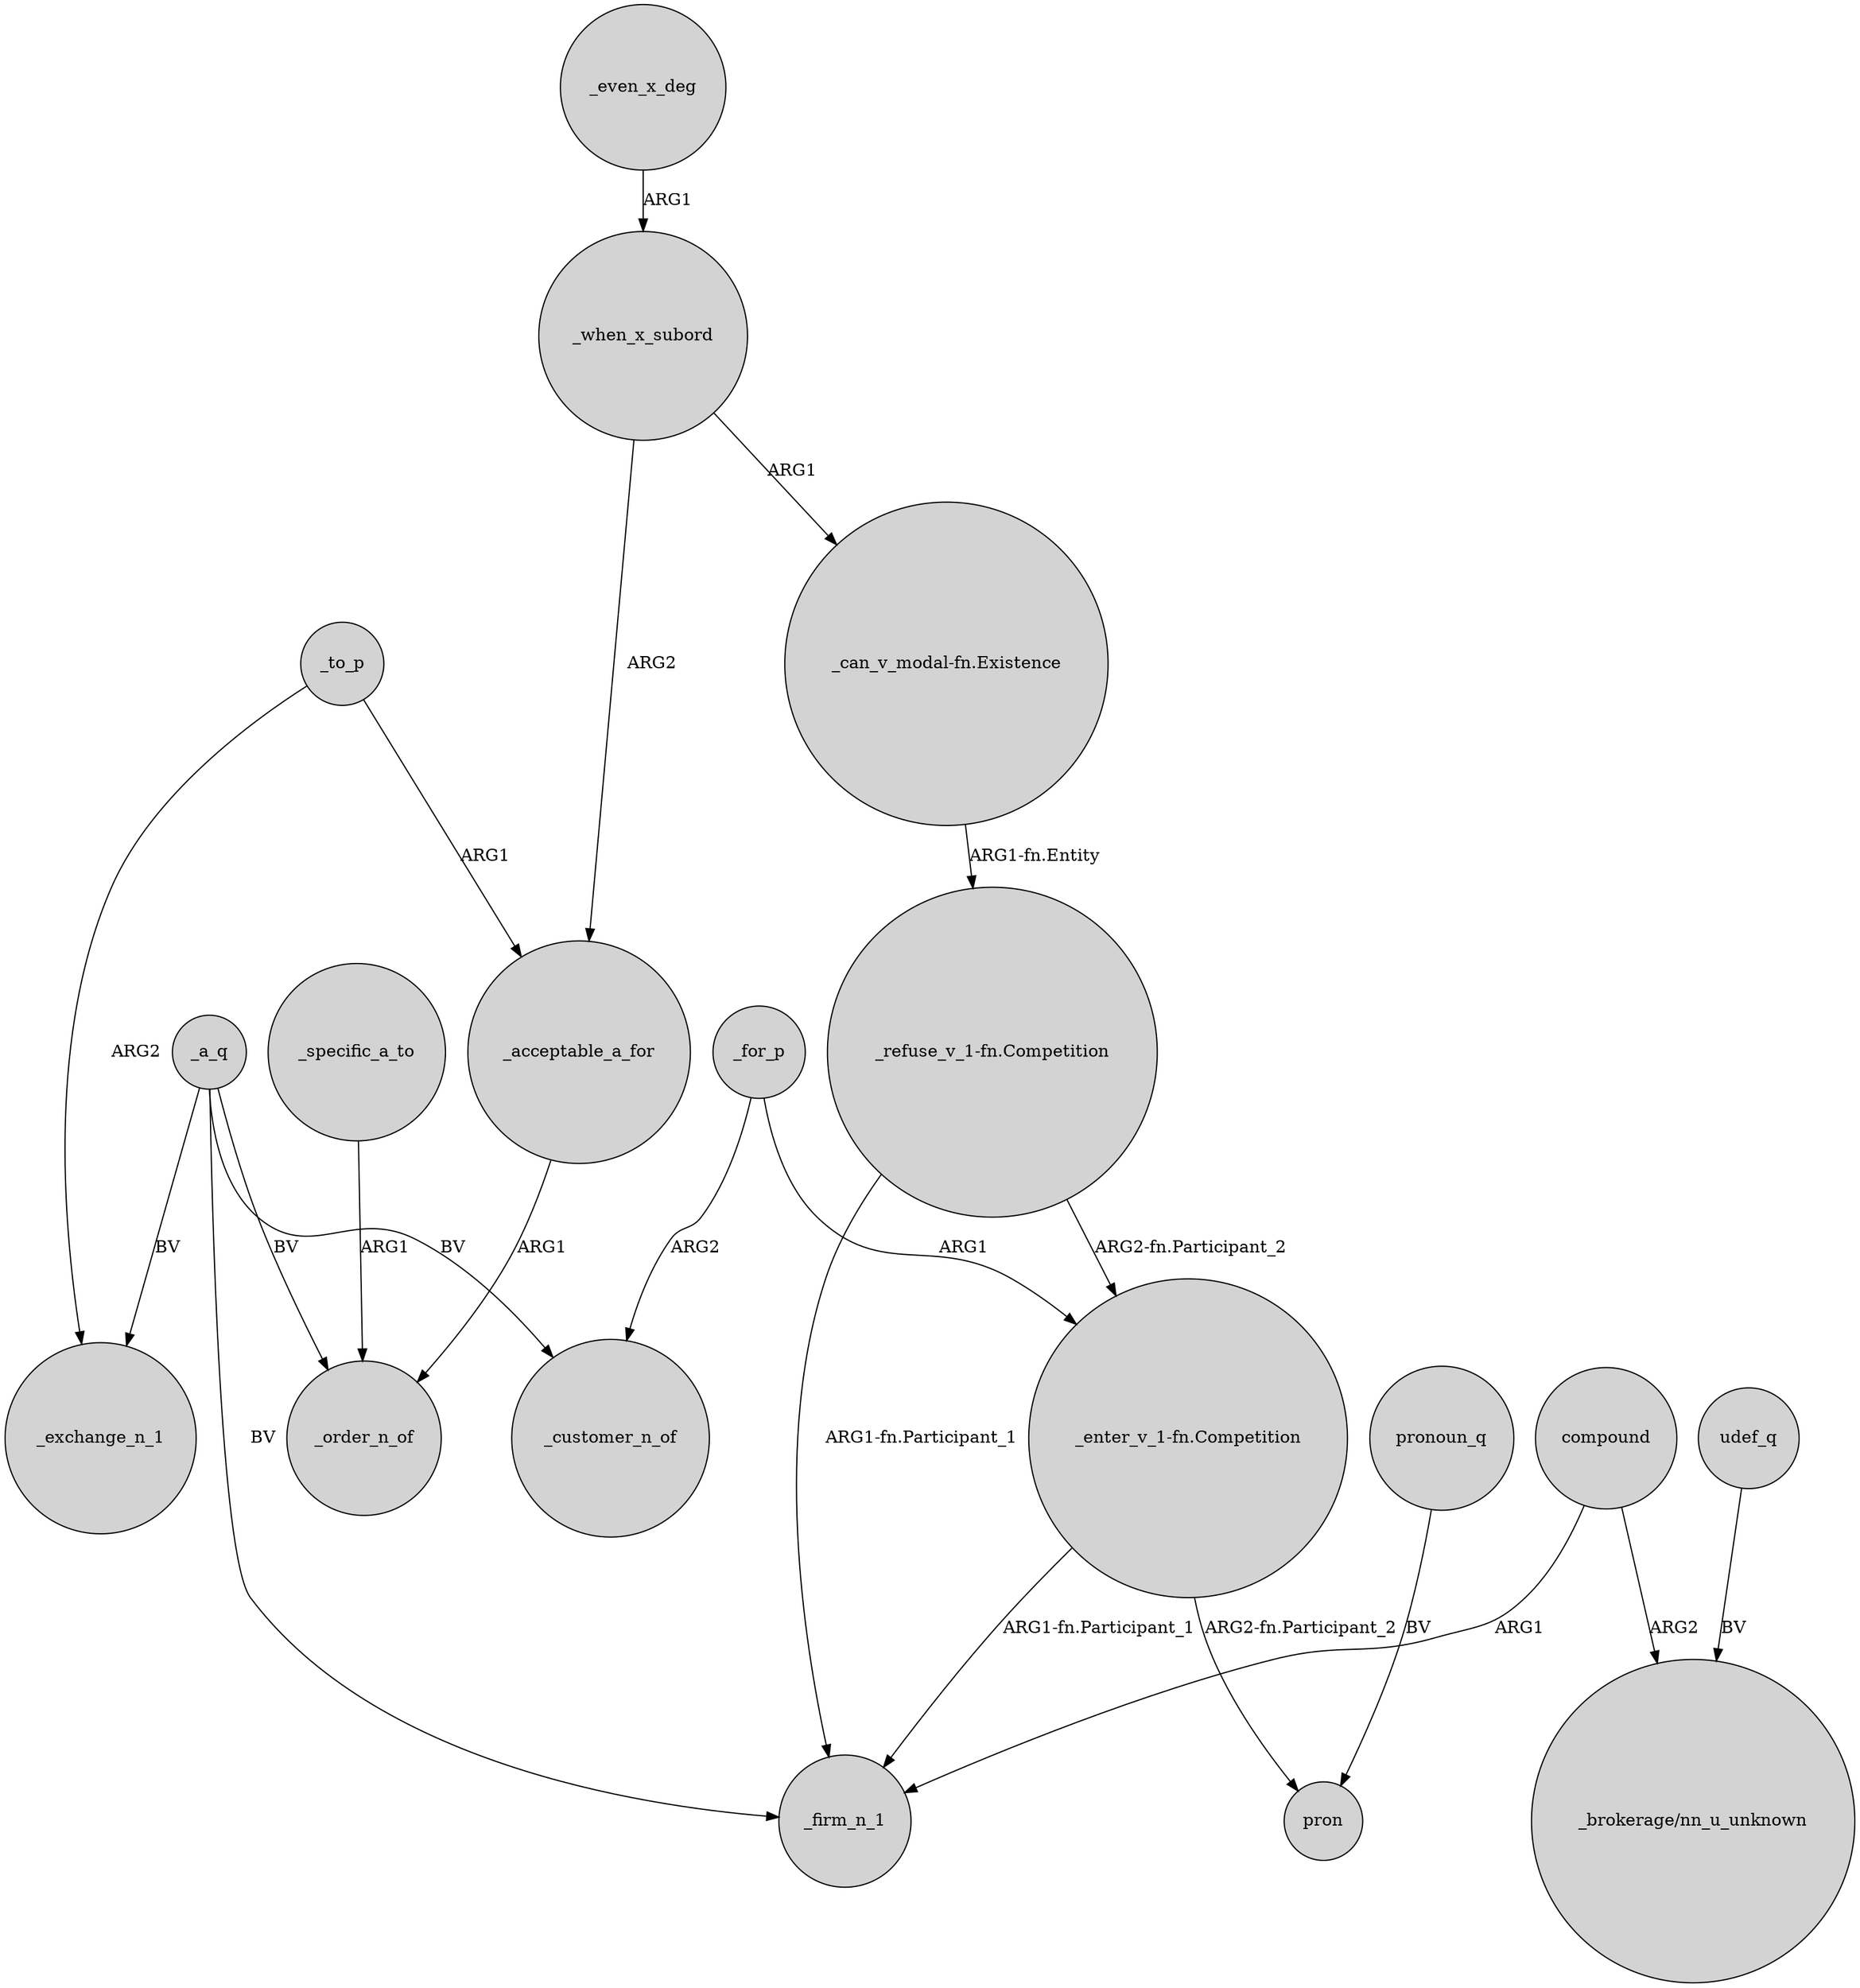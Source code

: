 digraph {
	node [shape=circle style=filled]
	_a_q -> _order_n_of [label=BV]
	_for_p -> _customer_n_of [label=ARG2]
	_to_p -> _exchange_n_1 [label=ARG2]
	_to_p -> _acceptable_a_for [label=ARG1]
	compound -> "_brokerage/nn_u_unknown" [label=ARG2]
	_a_q -> _exchange_n_1 [label=BV]
	_even_x_deg -> _when_x_subord [label=ARG1]
	_a_q -> _customer_n_of [label=BV]
	"_refuse_v_1-fn.Competition" -> _firm_n_1 [label="ARG1-fn.Participant_1"]
	udef_q -> "_brokerage/nn_u_unknown" [label=BV]
	pronoun_q -> pron [label=BV]
	"_enter_v_1-fn.Competition" -> _firm_n_1 [label="ARG1-fn.Participant_1"]
	"_can_v_modal-fn.Existence" -> "_refuse_v_1-fn.Competition" [label="ARG1-fn.Entity"]
	"_refuse_v_1-fn.Competition" -> "_enter_v_1-fn.Competition" [label="ARG2-fn.Participant_2"]
	_for_p -> "_enter_v_1-fn.Competition" [label=ARG1]
	_when_x_subord -> _acceptable_a_for [label=ARG2]
	_specific_a_to -> _order_n_of [label=ARG1]
	_a_q -> _firm_n_1 [label=BV]
	_when_x_subord -> "_can_v_modal-fn.Existence" [label=ARG1]
	compound -> _firm_n_1 [label=ARG1]
	"_enter_v_1-fn.Competition" -> pron [label="ARG2-fn.Participant_2"]
	_acceptable_a_for -> _order_n_of [label=ARG1]
}

